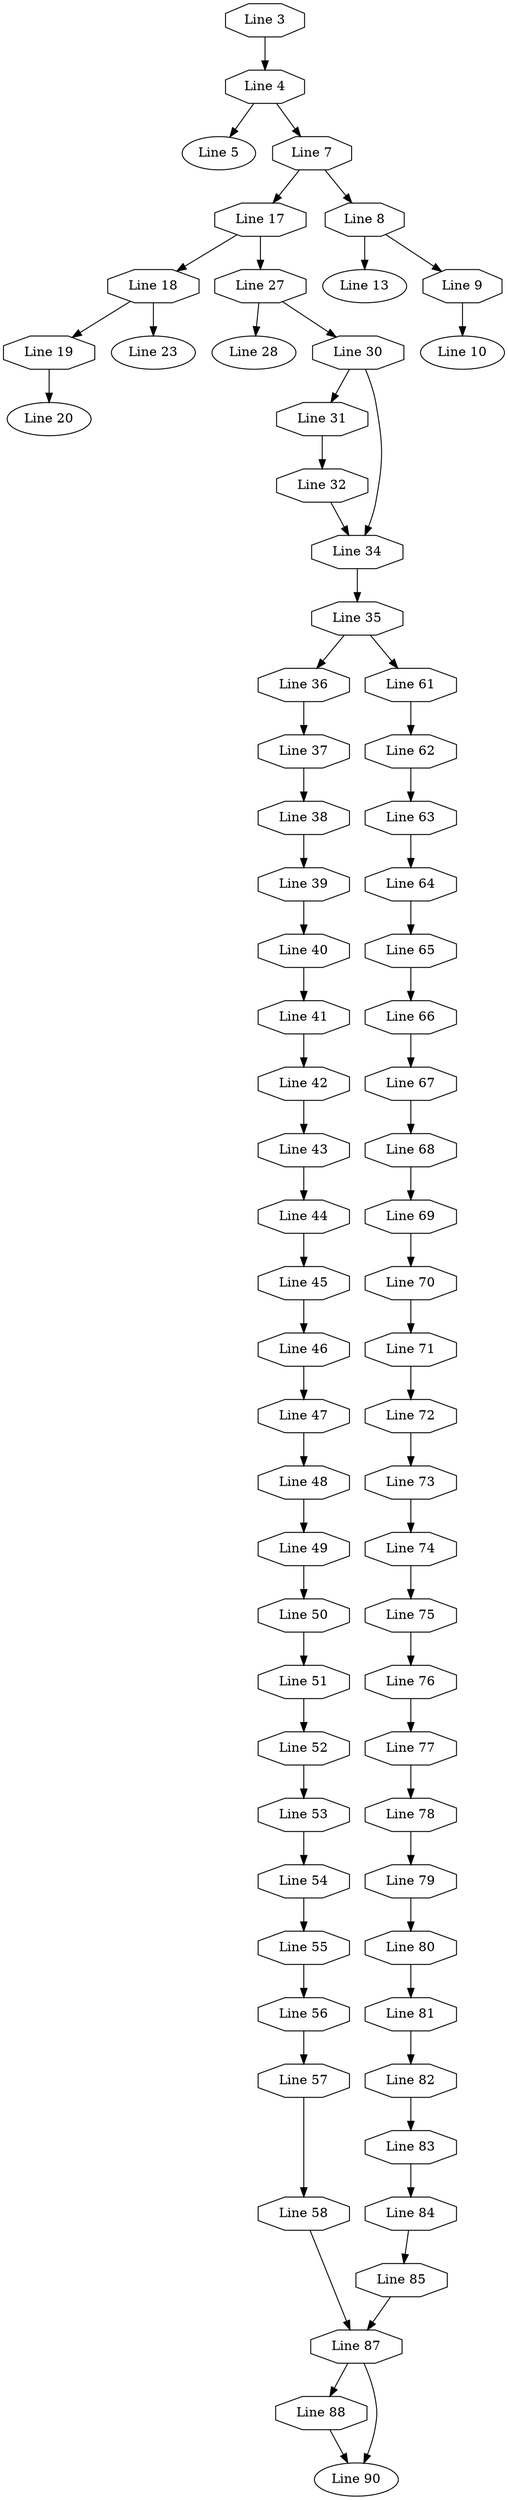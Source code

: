 strict digraph {
Line10[label="Line 10", shape=ellipse, style=filled, fillcolor=white, color=black];
Line13[label="Line 13", shape=ellipse, style=filled, fillcolor=white, color=black];
Line17[label="Line 17", shape=ellipse, style=filled, fillcolor=white, color=black];
Line17[label="Line 17", shape=octagon, style=filled, fillcolor=white, color=black];
Line18[label="Line 18", shape=ellipse, style=filled, fillcolor=white, color=black];
Line18[label="Line 18", shape=octagon, style=filled, fillcolor=white, color=black];
Line19[label="Line 19", shape=ellipse, style=filled, fillcolor=white, color=black];
Line19[label="Line 19", shape=octagon, style=filled, fillcolor=white, color=black];
Line20[label="Line 20", shape=ellipse, style=filled, fillcolor=white, color=black];
Line23[label="Line 23", shape=ellipse, style=filled, fillcolor=white, color=black];
Line27[label="Line 27", shape=ellipse, style=filled, fillcolor=white, color=black];
Line27[label="Line 27", shape=octagon, style=filled, fillcolor=white, color=black];
Line28[label="Line 28", shape=ellipse, style=filled, fillcolor=white, color=black];
Line30[label="Line 30", shape=ellipse, style=filled, fillcolor=white, color=black];
Line30[label="Line 30", shape=octagon, style=filled, fillcolor=white, color=black];
Line31[label="Line 31", shape=ellipse, style=filled, fillcolor=white, color=black];
Line31[label="Line 31", shape=octagon, style=filled, fillcolor=white, color=black];
Line32[label="Line 32", shape=ellipse, style=filled, fillcolor=white, color=black];
Line32[label="Line 32", shape=octagon, style=filled, fillcolor=white, color=black];
Line34[label="Line 34", shape=ellipse, style=filled, fillcolor=white, color=black];
Line34[label="Line 34", shape=octagon, style=filled, fillcolor=white, color=black];
Line35[label="Line 35", shape=ellipse, style=filled, fillcolor=white, color=black];
Line35[label="Line 35", shape=octagon, style=filled, fillcolor=white, color=black];
Line36[label="Line 36", shape=ellipse, style=filled, fillcolor=white, color=black];
Line36[label="Line 36", shape=octagon, style=filled, fillcolor=white, color=black];
Line37[label="Line 37", shape=ellipse, style=filled, fillcolor=white, color=black];
Line37[label="Line 37", shape=octagon, style=filled, fillcolor=white, color=black];
Line38[label="Line 38", shape=ellipse, style=filled, fillcolor=white, color=black];
Line38[label="Line 38", shape=octagon, style=filled, fillcolor=white, color=black];
Line39[label="Line 39", shape=ellipse, style=filled, fillcolor=white, color=black];
Line39[label="Line 39", shape=octagon, style=filled, fillcolor=white, color=black];
Line3[label="Line 3", shape=octagon, style=filled, fillcolor=white, color=black];
Line40[label="Line 40", shape=ellipse, style=filled, fillcolor=white, color=black];
Line40[label="Line 40", shape=octagon, style=filled, fillcolor=white, color=black];
Line41[label="Line 41", shape=ellipse, style=filled, fillcolor=white, color=black];
Line41[label="Line 41", shape=octagon, style=filled, fillcolor=white, color=black];
Line42[label="Line 42", shape=ellipse, style=filled, fillcolor=white, color=black];
Line42[label="Line 42", shape=octagon, style=filled, fillcolor=white, color=black];
Line43[label="Line 43", shape=ellipse, style=filled, fillcolor=white, color=black];
Line43[label="Line 43", shape=octagon, style=filled, fillcolor=white, color=black];
Line44[label="Line 44", shape=ellipse, style=filled, fillcolor=white, color=black];
Line44[label="Line 44", shape=octagon, style=filled, fillcolor=white, color=black];
Line45[label="Line 45", shape=ellipse, style=filled, fillcolor=white, color=black];
Line45[label="Line 45", shape=octagon, style=filled, fillcolor=white, color=black];
Line46[label="Line 46", shape=ellipse, style=filled, fillcolor=white, color=black];
Line46[label="Line 46", shape=octagon, style=filled, fillcolor=white, color=black];
Line47[label="Line 47", shape=ellipse, style=filled, fillcolor=white, color=black];
Line47[label="Line 47", shape=octagon, style=filled, fillcolor=white, color=black];
Line48[label="Line 48", shape=ellipse, style=filled, fillcolor=white, color=black];
Line48[label="Line 48", shape=octagon, style=filled, fillcolor=white, color=black];
Line49[label="Line 49", shape=ellipse, style=filled, fillcolor=white, color=black];
Line49[label="Line 49", shape=octagon, style=filled, fillcolor=white, color=black];
Line4[label="Line 4", shape=ellipse, style=filled, fillcolor=white, color=black];
Line4[label="Line 4", shape=octagon, style=filled, fillcolor=white, color=black];
Line50[label="Line 50", shape=ellipse, style=filled, fillcolor=white, color=black];
Line50[label="Line 50", shape=octagon, style=filled, fillcolor=white, color=black];
Line51[label="Line 51", shape=ellipse, style=filled, fillcolor=white, color=black];
Line51[label="Line 51", shape=octagon, style=filled, fillcolor=white, color=black];
Line52[label="Line 52", shape=ellipse, style=filled, fillcolor=white, color=black];
Line52[label="Line 52", shape=octagon, style=filled, fillcolor=white, color=black];
Line53[label="Line 53", shape=ellipse, style=filled, fillcolor=white, color=black];
Line53[label="Line 53", shape=octagon, style=filled, fillcolor=white, color=black];
Line54[label="Line 54", shape=ellipse, style=filled, fillcolor=white, color=black];
Line54[label="Line 54", shape=octagon, style=filled, fillcolor=white, color=black];
Line55[label="Line 55", shape=ellipse, style=filled, fillcolor=white, color=black];
Line55[label="Line 55", shape=octagon, style=filled, fillcolor=white, color=black];
Line56[label="Line 56", shape=ellipse, style=filled, fillcolor=white, color=black];
Line56[label="Line 56", shape=octagon, style=filled, fillcolor=white, color=black];
Line57[label="Line 57", shape=ellipse, style=filled, fillcolor=white, color=black];
Line57[label="Line 57", shape=octagon, style=filled, fillcolor=white, color=black];
Line58[label="Line 58", shape=ellipse, style=filled, fillcolor=white, color=black];
Line58[label="Line 58", shape=octagon, style=filled, fillcolor=white, color=black];
Line5[label="Line 5", shape=ellipse, style=filled, fillcolor=white, color=black];
Line61[label="Line 61", shape=ellipse, style=filled, fillcolor=white, color=black];
Line61[label="Line 61", shape=octagon, style=filled, fillcolor=white, color=black];
Line62[label="Line 62", shape=ellipse, style=filled, fillcolor=white, color=black];
Line62[label="Line 62", shape=octagon, style=filled, fillcolor=white, color=black];
Line63[label="Line 63", shape=ellipse, style=filled, fillcolor=white, color=black];
Line63[label="Line 63", shape=octagon, style=filled, fillcolor=white, color=black];
Line64[label="Line 64", shape=ellipse, style=filled, fillcolor=white, color=black];
Line64[label="Line 64", shape=octagon, style=filled, fillcolor=white, color=black];
Line65[label="Line 65", shape=ellipse, style=filled, fillcolor=white, color=black];
Line65[label="Line 65", shape=octagon, style=filled, fillcolor=white, color=black];
Line66[label="Line 66", shape=ellipse, style=filled, fillcolor=white, color=black];
Line66[label="Line 66", shape=octagon, style=filled, fillcolor=white, color=black];
Line67[label="Line 67", shape=ellipse, style=filled, fillcolor=white, color=black];
Line67[label="Line 67", shape=octagon, style=filled, fillcolor=white, color=black];
Line68[label="Line 68", shape=ellipse, style=filled, fillcolor=white, color=black];
Line68[label="Line 68", shape=octagon, style=filled, fillcolor=white, color=black];
Line69[label="Line 69", shape=ellipse, style=filled, fillcolor=white, color=black];
Line69[label="Line 69", shape=octagon, style=filled, fillcolor=white, color=black];
Line70[label="Line 70", shape=ellipse, style=filled, fillcolor=white, color=black];
Line70[label="Line 70", shape=octagon, style=filled, fillcolor=white, color=black];
Line71[label="Line 71", shape=ellipse, style=filled, fillcolor=white, color=black];
Line71[label="Line 71", shape=octagon, style=filled, fillcolor=white, color=black];
Line72[label="Line 72", shape=ellipse, style=filled, fillcolor=white, color=black];
Line72[label="Line 72", shape=octagon, style=filled, fillcolor=white, color=black];
Line73[label="Line 73", shape=ellipse, style=filled, fillcolor=white, color=black];
Line73[label="Line 73", shape=octagon, style=filled, fillcolor=white, color=black];
Line74[label="Line 74", shape=ellipse, style=filled, fillcolor=white, color=black];
Line74[label="Line 74", shape=octagon, style=filled, fillcolor=white, color=black];
Line75[label="Line 75", shape=ellipse, style=filled, fillcolor=white, color=black];
Line75[label="Line 75", shape=octagon, style=filled, fillcolor=white, color=black];
Line76[label="Line 76", shape=ellipse, style=filled, fillcolor=white, color=black];
Line76[label="Line 76", shape=octagon, style=filled, fillcolor=white, color=black];
Line77[label="Line 77", shape=ellipse, style=filled, fillcolor=white, color=black];
Line77[label="Line 77", shape=octagon, style=filled, fillcolor=white, color=black];
Line78[label="Line 78", shape=ellipse, style=filled, fillcolor=white, color=black];
Line78[label="Line 78", shape=octagon, style=filled, fillcolor=white, color=black];
Line79[label="Line 79", shape=ellipse, style=filled, fillcolor=white, color=black];
Line79[label="Line 79", shape=octagon, style=filled, fillcolor=white, color=black];
Line7[label="Line 7", shape=ellipse, style=filled, fillcolor=white, color=black];
Line7[label="Line 7", shape=octagon, style=filled, fillcolor=white, color=black];
Line80[label="Line 80", shape=ellipse, style=filled, fillcolor=white, color=black];
Line80[label="Line 80", shape=octagon, style=filled, fillcolor=white, color=black];
Line81[label="Line 81", shape=ellipse, style=filled, fillcolor=white, color=black];
Line81[label="Line 81", shape=octagon, style=filled, fillcolor=white, color=black];
Line82[label="Line 82", shape=ellipse, style=filled, fillcolor=white, color=black];
Line82[label="Line 82", shape=octagon, style=filled, fillcolor=white, color=black];
Line83[label="Line 83", shape=ellipse, style=filled, fillcolor=white, color=black];
Line83[label="Line 83", shape=octagon, style=filled, fillcolor=white, color=black];
Line84[label="Line 84", shape=ellipse, style=filled, fillcolor=white, color=black];
Line84[label="Line 84", shape=octagon, style=filled, fillcolor=white, color=black];
Line85[label="Line 85", shape=ellipse, style=filled, fillcolor=white, color=black];
Line85[label="Line 85", shape=octagon, style=filled, fillcolor=white, color=black];
Line87[label="Line 87", shape=ellipse, style=filled, fillcolor=white, color=black];
Line87[label="Line 87", shape=octagon, style=filled, fillcolor=white, color=black];
Line88[label="Line 88", shape=ellipse, style=filled, fillcolor=white, color=black];
Line88[label="Line 88", shape=octagon, style=filled, fillcolor=white, color=black];
Line8[label="Line 8", shape=ellipse, style=filled, fillcolor=white, color=black];
Line8[label="Line 8", shape=octagon, style=filled, fillcolor=white, color=black];
Line90[label="Line 90", shape=ellipse, style=filled, fillcolor=white, color=black];
Line9[label="Line 9", shape=ellipse, style=filled, fillcolor=white, color=black];
Line9[label="Line 9", shape=octagon, style=filled, fillcolor=white, color=black];
"Line3" -> "Line4";
"Line4" -> "Line5";
"Line4" -> "Line7";
"Line7" -> "Line8";
"Line7" -> "Line17";
"Line8" -> "Line9";
"Line8" -> "Line13";
"Line9" -> "Line10";
"Line17" -> "Line18";
"Line17" -> "Line27";
"Line17" -> "Line27";
"Line18" -> "Line19";
"Line18" -> "Line23";
"Line19" -> "Line20";
"Line27" -> "Line28";
"Line27" -> "Line30";
"Line30" -> "Line31";
"Line30" -> "Line34";
"Line31" -> "Line32";
"Line32" -> "Line34";
"Line34" -> "Line35";
"Line35" -> "Line36";
"Line35" -> "Line61";
"Line36" -> "Line37";
"Line37" -> "Line38";
"Line38" -> "Line39";
"Line39" -> "Line40";
"Line40" -> "Line41";
"Line41" -> "Line42";
"Line42" -> "Line43";
"Line43" -> "Line44";
"Line44" -> "Line45";
"Line45" -> "Line46";
"Line46" -> "Line47";
"Line47" -> "Line48";
"Line48" -> "Line49";
"Line49" -> "Line50";
"Line50" -> "Line51";
"Line51" -> "Line52";
"Line52" -> "Line53";
"Line53" -> "Line54";
"Line54" -> "Line55";
"Line55" -> "Line56";
"Line56" -> "Line57";
"Line57" -> "Line58";
"Line58" -> "Line87";
"Line61" -> "Line62";
"Line62" -> "Line63";
"Line63" -> "Line64";
"Line64" -> "Line65";
"Line65" -> "Line66";
"Line66" -> "Line67";
"Line67" -> "Line68";
"Line68" -> "Line69";
"Line69" -> "Line70";
"Line70" -> "Line71";
"Line71" -> "Line72";
"Line72" -> "Line73";
"Line73" -> "Line74";
"Line74" -> "Line75";
"Line75" -> "Line76";
"Line76" -> "Line77";
"Line77" -> "Line78";
"Line78" -> "Line79";
"Line79" -> "Line80";
"Line80" -> "Line81";
"Line81" -> "Line82";
"Line82" -> "Line83";
"Line83" -> "Line84";
"Line84" -> "Line85";
"Line85" -> "Line87";
"Line87" -> "Line88";
"Line87" -> "Line90";
"Line88" -> "Line90";
}